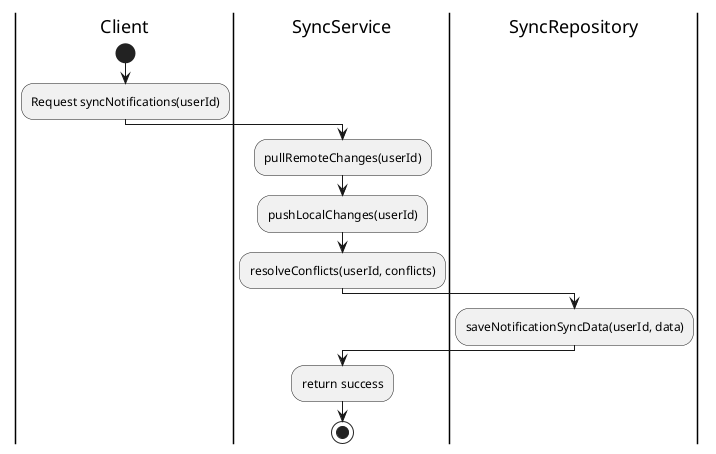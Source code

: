 @startuml SynchronizationNotificationsFlow
|Client|
start
:Request syncNotifications(userId);
|SyncService|
:pullRemoteChanges(userId);
:pushLocalChanges(userId);
:resolveConflicts(userId, conflicts);
|SyncRepository|
:saveNotificationSyncData(userId, data);
|SyncService|
:return success;
stop
@enduml

@startuml SynchronizationSettingsFlow
|Client|
start
:Request syncSettings(userId);
|SyncService|
:pullRemoteChanges(userId);
:pushLocalChanges(userId);
|SyncRepository|
:saveSettingsSyncData(userId, data);
|SyncService|
:return success;
stop
@enduml

